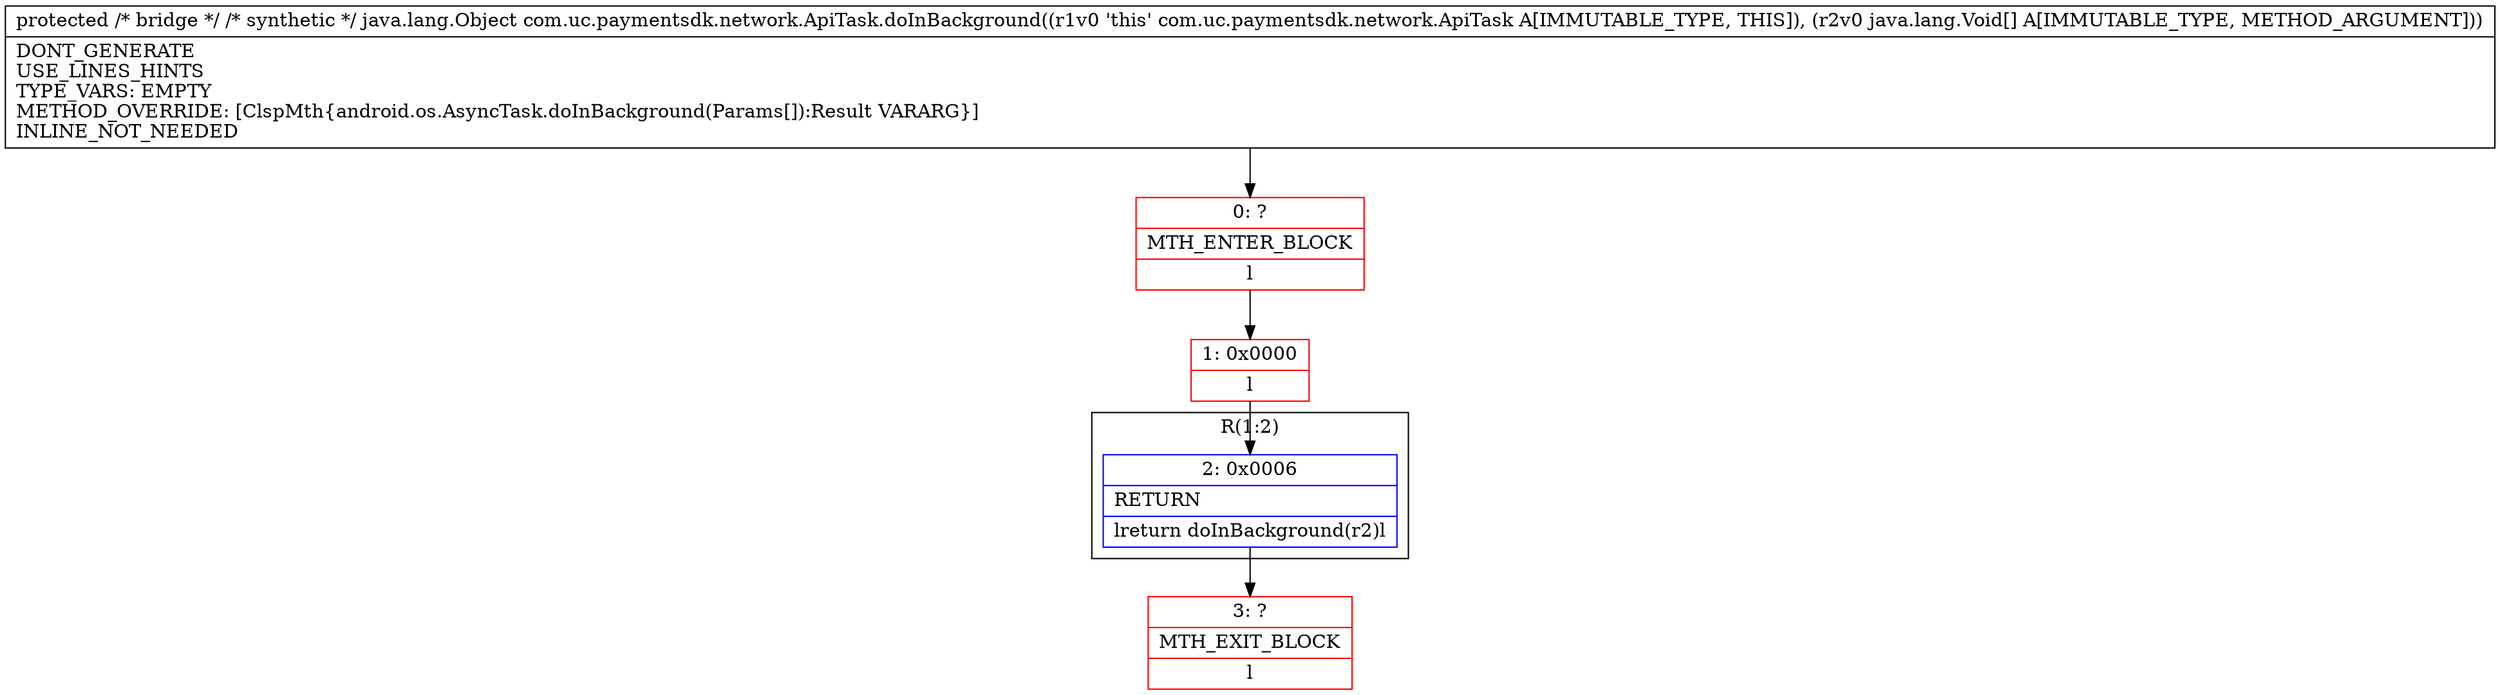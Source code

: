 digraph "CFG forcom.uc.paymentsdk.network.ApiTask.doInBackground([Ljava\/lang\/Object;)Ljava\/lang\/Object;" {
subgraph cluster_Region_1879374037 {
label = "R(1:2)";
node [shape=record,color=blue];
Node_2 [shape=record,label="{2\:\ 0x0006|RETURN\l|lreturn doInBackground(r2)l}"];
}
Node_0 [shape=record,color=red,label="{0\:\ ?|MTH_ENTER_BLOCK\l|l}"];
Node_1 [shape=record,color=red,label="{1\:\ 0x0000|l}"];
Node_3 [shape=record,color=red,label="{3\:\ ?|MTH_EXIT_BLOCK\l|l}"];
MethodNode[shape=record,label="{protected \/* bridge *\/ \/* synthetic *\/ java.lang.Object com.uc.paymentsdk.network.ApiTask.doInBackground((r1v0 'this' com.uc.paymentsdk.network.ApiTask A[IMMUTABLE_TYPE, THIS]), (r2v0 java.lang.Void[] A[IMMUTABLE_TYPE, METHOD_ARGUMENT]))  | DONT_GENERATE\lUSE_LINES_HINTS\lTYPE_VARS: EMPTY\lMETHOD_OVERRIDE: [ClspMth\{android.os.AsyncTask.doInBackground(Params[]):Result VARARG\}]\lINLINE_NOT_NEEDED\l}"];
MethodNode -> Node_0;
Node_2 -> Node_3;
Node_0 -> Node_1;
Node_1 -> Node_2;
}

